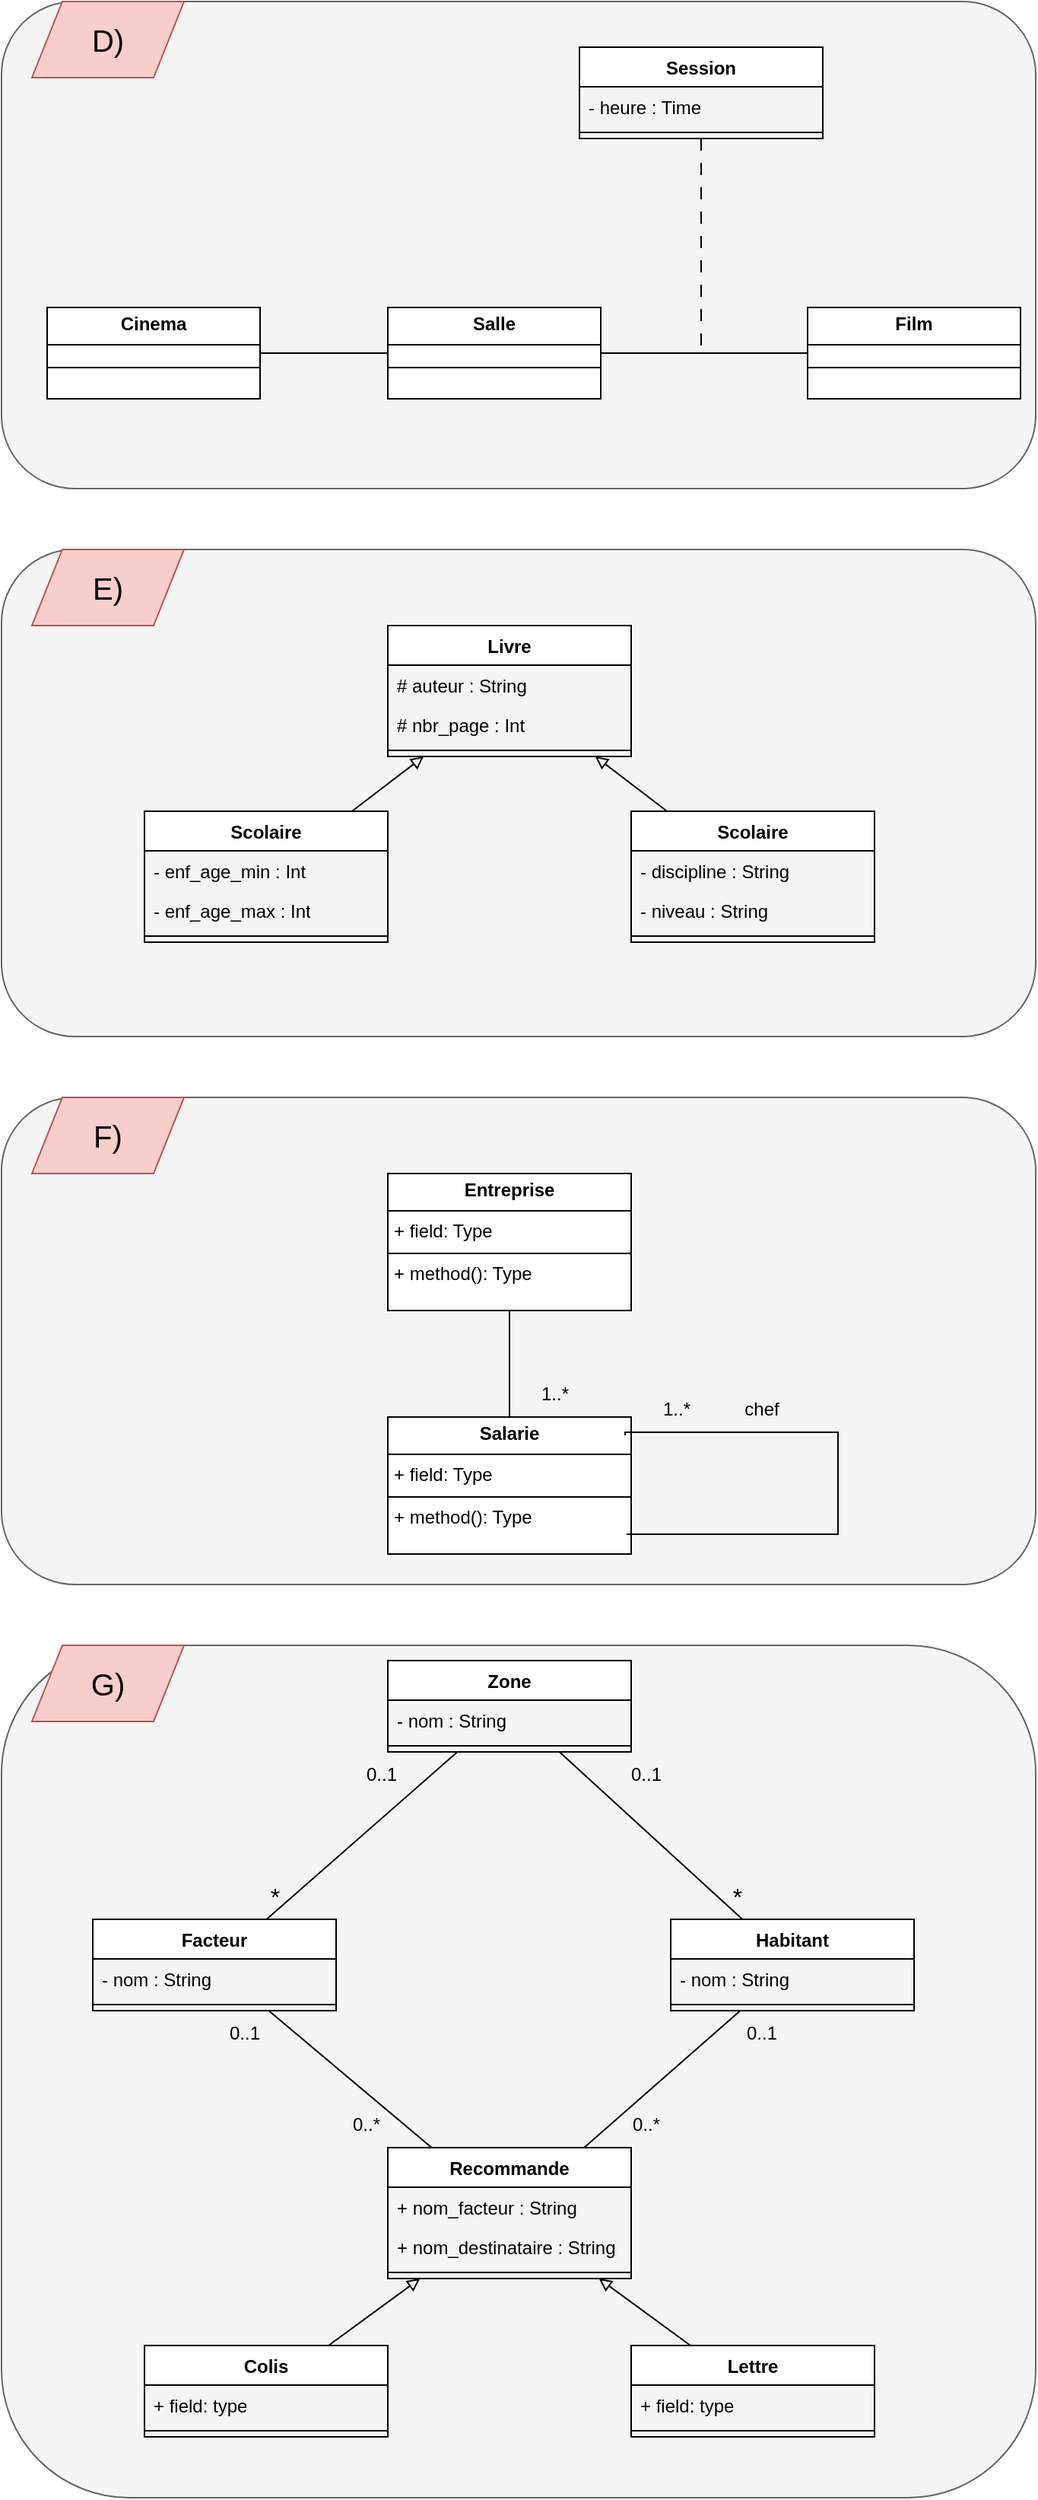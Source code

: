<mxfile version="27.0.6">
  <diagram name="Page-1" id="Q0PIo-2i7bnXa_9pYqrQ">
    <mxGraphModel dx="898" dy="750" grid="1" gridSize="10" guides="1" tooltips="1" connect="1" arrows="1" fold="1" page="1" pageScale="1" pageWidth="827" pageHeight="1169" math="0" shadow="0">
      <root>
        <mxCell id="0" />
        <mxCell id="1" parent="0" />
        <mxCell id="LR8l_ZA1qz5UWRUe_UtI-1" value="" style="rounded=1;whiteSpace=wrap;html=1;fillColor=#f5f5f5;fontColor=#333333;strokeColor=#666666;" parent="1" vertex="1">
          <mxGeometry x="80" y="80" width="680" height="320" as="geometry" />
        </mxCell>
        <mxCell id="LR8l_ZA1qz5UWRUe_UtI-2" value="&lt;font style=&quot;font-size: 20px;&quot;&gt;D)&lt;/font&gt;" style="shape=parallelogram;perimeter=parallelogramPerimeter;whiteSpace=wrap;html=1;fixedSize=1;fillColor=#f8cecc;strokeColor=#b85450;" parent="1" vertex="1">
          <mxGeometry x="100" y="80" width="100" height="50" as="geometry" />
        </mxCell>
        <mxCell id="LR8l_ZA1qz5UWRUe_UtI-4" value="&lt;p style=&quot;margin:0px;margin-top:4px;text-align:center;&quot;&gt;&lt;b&gt;Cinema&lt;/b&gt;&lt;/p&gt;&lt;hr size=&quot;1&quot; style=&quot;border-style:solid;&quot;&gt;&lt;div style=&quot;height:2px;&quot;&gt;&lt;/div&gt;&lt;hr size=&quot;1&quot; style=&quot;border-style:solid;&quot;&gt;&lt;div style=&quot;height:2px;&quot;&gt;&lt;/div&gt;" style="verticalAlign=top;align=left;overflow=fill;html=1;whiteSpace=wrap;" parent="1" vertex="1">
          <mxGeometry x="110" y="281" width="140" height="60" as="geometry" />
        </mxCell>
        <mxCell id="LR8l_ZA1qz5UWRUe_UtI-8" style="rounded=0;orthogonalLoop=1;jettySize=auto;html=1;entryX=1;entryY=0.5;entryDx=0;entryDy=0;endArrow=none;startFill=0;" parent="1" source="LR8l_ZA1qz5UWRUe_UtI-5" target="LR8l_ZA1qz5UWRUe_UtI-4" edge="1">
          <mxGeometry relative="1" as="geometry" />
        </mxCell>
        <mxCell id="2qF_T3SmxSKu9OVV5jv2-1" style="rounded=0;orthogonalLoop=1;jettySize=auto;html=1;entryX=0;entryY=0.5;entryDx=0;entryDy=0;endArrow=none;startFill=0;" parent="1" source="LR8l_ZA1qz5UWRUe_UtI-5" target="LR8l_ZA1qz5UWRUe_UtI-6" edge="1">
          <mxGeometry relative="1" as="geometry" />
        </mxCell>
        <mxCell id="LR8l_ZA1qz5UWRUe_UtI-5" value="&lt;p style=&quot;margin:0px;margin-top:4px;text-align:center;&quot;&gt;&lt;b&gt;Salle&lt;/b&gt;&lt;/p&gt;&lt;hr size=&quot;1&quot; style=&quot;border-style:solid;&quot;&gt;&lt;div style=&quot;height:2px;&quot;&gt;&lt;/div&gt;&lt;hr size=&quot;1&quot; style=&quot;border-style:solid;&quot;&gt;&lt;div style=&quot;height:2px;&quot;&gt;&lt;/div&gt;" style="verticalAlign=top;align=left;overflow=fill;html=1;whiteSpace=wrap;" parent="1" vertex="1">
          <mxGeometry x="334" y="281" width="140" height="60" as="geometry" />
        </mxCell>
        <mxCell id="LR8l_ZA1qz5UWRUe_UtI-6" value="&lt;p style=&quot;margin:0px;margin-top:4px;text-align:center;&quot;&gt;&lt;b&gt;Film&lt;/b&gt;&lt;/p&gt;&lt;hr size=&quot;1&quot; style=&quot;border-style:solid;&quot;&gt;&lt;div style=&quot;height:2px;&quot;&gt;&lt;/div&gt;&lt;hr size=&quot;1&quot; style=&quot;border-style:solid;&quot;&gt;&lt;div style=&quot;height:2px;&quot;&gt;&lt;/div&gt;" style="verticalAlign=top;align=left;overflow=fill;html=1;whiteSpace=wrap;" parent="1" vertex="1">
          <mxGeometry x="610" y="281" width="140" height="60" as="geometry" />
        </mxCell>
        <mxCell id="LR8l_ZA1qz5UWRUe_UtI-9" value="" style="rounded=1;whiteSpace=wrap;html=1;fillColor=#f5f5f5;fontColor=#333333;strokeColor=#666666;" parent="1" vertex="1">
          <mxGeometry x="80" y="440" width="680" height="320" as="geometry" />
        </mxCell>
        <mxCell id="LR8l_ZA1qz5UWRUe_UtI-10" value="&lt;font style=&quot;font-size: 20px;&quot;&gt;E)&lt;/font&gt;" style="shape=parallelogram;perimeter=parallelogramPerimeter;whiteSpace=wrap;html=1;fixedSize=1;fillColor=#f8cecc;strokeColor=#b85450;" parent="1" vertex="1">
          <mxGeometry x="100" y="440" width="100" height="50" as="geometry" />
        </mxCell>
        <mxCell id="LR8l_ZA1qz5UWRUe_UtI-11" value="" style="rounded=1;whiteSpace=wrap;html=1;fillColor=#f5f5f5;fontColor=#333333;strokeColor=#666666;" parent="1" vertex="1">
          <mxGeometry x="80" y="800" width="680" height="320" as="geometry" />
        </mxCell>
        <mxCell id="LR8l_ZA1qz5UWRUe_UtI-12" value="&lt;font style=&quot;font-size: 20px;&quot;&gt;F)&lt;/font&gt;" style="shape=parallelogram;perimeter=parallelogramPerimeter;whiteSpace=wrap;html=1;fixedSize=1;fillColor=#f8cecc;strokeColor=#b85450;" parent="1" vertex="1">
          <mxGeometry x="100" y="800" width="100" height="50" as="geometry" />
        </mxCell>
        <mxCell id="LR8l_ZA1qz5UWRUe_UtI-13" value="" style="rounded=1;whiteSpace=wrap;html=1;fillColor=#f5f5f5;fontColor=#333333;strokeColor=#666666;" parent="1" vertex="1">
          <mxGeometry x="80" y="1160" width="680" height="560" as="geometry" />
        </mxCell>
        <mxCell id="LR8l_ZA1qz5UWRUe_UtI-14" value="&lt;font style=&quot;font-size: 20px;&quot;&gt;G)&lt;/font&gt;" style="shape=parallelogram;perimeter=parallelogramPerimeter;whiteSpace=wrap;html=1;fixedSize=1;fillColor=#f8cecc;strokeColor=#b85450;" parent="1" vertex="1">
          <mxGeometry x="100" y="1160" width="100" height="50" as="geometry" />
        </mxCell>
        <mxCell id="hNnfSYcbuitZRMs8XukD-15" style="rounded=0;orthogonalLoop=1;jettySize=auto;html=1;endArrow=block;endFill=0;" parent="1" source="hNnfSYcbuitZRMs8XukD-9" target="2qF_T3SmxSKu9OVV5jv2-13" edge="1">
          <mxGeometry relative="1" as="geometry">
            <mxPoint x="414" y="550" as="targetPoint" />
          </mxGeometry>
        </mxCell>
        <mxCell id="hNnfSYcbuitZRMs8XukD-9" value="Scolaire" style="swimlane;fontStyle=1;align=center;verticalAlign=top;childLayout=stackLayout;horizontal=1;startSize=26;horizontalStack=0;resizeParent=1;resizeParentMax=0;resizeLast=0;collapsible=1;marginBottom=0;whiteSpace=wrap;html=1;" parent="1" vertex="1">
          <mxGeometry x="494" y="612" width="160" height="86" as="geometry" />
        </mxCell>
        <mxCell id="hNnfSYcbuitZRMs8XukD-10" value="- discipline : String" style="text;strokeColor=none;fillColor=none;align=left;verticalAlign=top;spacingLeft=4;spacingRight=4;overflow=hidden;rotatable=0;points=[[0,0.5],[1,0.5]];portConstraint=eastwest;whiteSpace=wrap;html=1;" parent="hNnfSYcbuitZRMs8XukD-9" vertex="1">
          <mxGeometry y="26" width="160" height="26" as="geometry" />
        </mxCell>
        <mxCell id="hNnfSYcbuitZRMs8XukD-13" value="- niveau : String" style="text;strokeColor=none;fillColor=none;align=left;verticalAlign=top;spacingLeft=4;spacingRight=4;overflow=hidden;rotatable=0;points=[[0,0.5],[1,0.5]];portConstraint=eastwest;whiteSpace=wrap;html=1;" parent="hNnfSYcbuitZRMs8XukD-9" vertex="1">
          <mxGeometry y="52" width="160" height="26" as="geometry" />
        </mxCell>
        <mxCell id="hNnfSYcbuitZRMs8XukD-11" value="" style="line;strokeWidth=1;fillColor=none;align=left;verticalAlign=middle;spacingTop=-1;spacingLeft=3;spacingRight=3;rotatable=0;labelPosition=right;points=[];portConstraint=eastwest;strokeColor=inherit;" parent="hNnfSYcbuitZRMs8XukD-9" vertex="1">
          <mxGeometry y="78" width="160" height="8" as="geometry" />
        </mxCell>
        <mxCell id="hNnfSYcbuitZRMs8XukD-22" style="rounded=0;orthogonalLoop=1;jettySize=auto;html=1;endArrow=block;endFill=0;" parent="1" source="hNnfSYcbuitZRMs8XukD-17" target="2qF_T3SmxSKu9OVV5jv2-13" edge="1">
          <mxGeometry relative="1" as="geometry">
            <mxPoint x="414" y="550" as="targetPoint" />
          </mxGeometry>
        </mxCell>
        <mxCell id="hNnfSYcbuitZRMs8XukD-17" value="Scolaire" style="swimlane;fontStyle=1;align=center;verticalAlign=top;childLayout=stackLayout;horizontal=1;startSize=26;horizontalStack=0;resizeParent=1;resizeParentMax=0;resizeLast=0;collapsible=1;marginBottom=0;whiteSpace=wrap;html=1;" parent="1" vertex="1">
          <mxGeometry x="174" y="612" width="160" height="86" as="geometry" />
        </mxCell>
        <mxCell id="hNnfSYcbuitZRMs8XukD-18" value="- enf_age_min : Int" style="text;strokeColor=none;fillColor=none;align=left;verticalAlign=top;spacingLeft=4;spacingRight=4;overflow=hidden;rotatable=0;points=[[0,0.5],[1,0.5]];portConstraint=eastwest;whiteSpace=wrap;html=1;" parent="hNnfSYcbuitZRMs8XukD-17" vertex="1">
          <mxGeometry y="26" width="160" height="26" as="geometry" />
        </mxCell>
        <mxCell id="hNnfSYcbuitZRMs8XukD-19" value="- enf_age_max : Int" style="text;strokeColor=none;fillColor=none;align=left;verticalAlign=top;spacingLeft=4;spacingRight=4;overflow=hidden;rotatable=0;points=[[0,0.5],[1,0.5]];portConstraint=eastwest;whiteSpace=wrap;html=1;" parent="hNnfSYcbuitZRMs8XukD-17" vertex="1">
          <mxGeometry y="52" width="160" height="26" as="geometry" />
        </mxCell>
        <mxCell id="hNnfSYcbuitZRMs8XukD-20" value="" style="line;strokeWidth=1;fillColor=none;align=left;verticalAlign=middle;spacingTop=-1;spacingLeft=3;spacingRight=3;rotatable=0;labelPosition=right;points=[];portConstraint=eastwest;strokeColor=inherit;" parent="hNnfSYcbuitZRMs8XukD-17" vertex="1">
          <mxGeometry y="78" width="160" height="8" as="geometry" />
        </mxCell>
        <mxCell id="2qF_T3SmxSKu9OVV5jv2-56" style="rounded=0;orthogonalLoop=1;jettySize=auto;html=1;entryX=0.5;entryY=0;entryDx=0;entryDy=0;endArrow=none;startFill=0;" parent="1" source="hNnfSYcbuitZRMs8XukD-23" target="hNnfSYcbuitZRMs8XukD-24" edge="1">
          <mxGeometry relative="1" as="geometry" />
        </mxCell>
        <mxCell id="hNnfSYcbuitZRMs8XukD-23" value="&lt;p style=&quot;margin:0px;margin-top:4px;text-align:center;&quot;&gt;&lt;b&gt;Entreprise&lt;/b&gt;&lt;/p&gt;&lt;hr size=&quot;1&quot; style=&quot;border-style:solid;&quot;&gt;&lt;p style=&quot;margin:0px;margin-left:4px;&quot;&gt;+ field: Type&lt;/p&gt;&lt;hr size=&quot;1&quot; style=&quot;border-style:solid;&quot;&gt;&lt;p style=&quot;margin:0px;margin-left:4px;&quot;&gt;+ method(): Type&lt;/p&gt;" style="verticalAlign=top;align=left;overflow=fill;html=1;whiteSpace=wrap;" parent="1" vertex="1">
          <mxGeometry x="334" y="850" width="160" height="90" as="geometry" />
        </mxCell>
        <mxCell id="hNnfSYcbuitZRMs8XukD-24" value="&lt;p style=&quot;margin:0px;margin-top:4px;text-align:center;&quot;&gt;&lt;b&gt;Salarie&lt;/b&gt;&lt;/p&gt;&lt;hr size=&quot;1&quot; style=&quot;border-style:solid;&quot;&gt;&lt;p style=&quot;margin:0px;margin-left:4px;&quot;&gt;+ field: Type&lt;/p&gt;&lt;hr size=&quot;1&quot; style=&quot;border-style:solid;&quot;&gt;&lt;p style=&quot;margin:0px;margin-left:4px;&quot;&gt;+ method(): Type&lt;/p&gt;" style="verticalAlign=top;align=left;overflow=fill;html=1;whiteSpace=wrap;" parent="1" vertex="1">
          <mxGeometry x="334" y="1010" width="160" height="90" as="geometry" />
        </mxCell>
        <mxCell id="2qF_T3SmxSKu9OVV5jv2-3" style="rounded=0;orthogonalLoop=1;jettySize=auto;html=1;endArrow=none;startFill=0;dashed=1;dashPattern=8 8;" parent="1" source="2qF_T3SmxSKu9OVV5jv2-9" edge="1">
          <mxGeometry relative="1" as="geometry">
            <mxPoint x="540" y="310" as="targetPoint" />
            <mxPoint x="622.353" y="100" as="sourcePoint" />
          </mxGeometry>
        </mxCell>
        <mxCell id="2qF_T3SmxSKu9OVV5jv2-9" value="Session" style="swimlane;fontStyle=1;align=center;verticalAlign=top;childLayout=stackLayout;horizontal=1;startSize=26;horizontalStack=0;resizeParent=1;resizeParentMax=0;resizeLast=0;collapsible=1;marginBottom=0;whiteSpace=wrap;html=1;" parent="1" vertex="1">
          <mxGeometry x="460" y="110" width="160" height="60" as="geometry" />
        </mxCell>
        <mxCell id="2qF_T3SmxSKu9OVV5jv2-10" value="- heure : Time&amp;nbsp;" style="text;strokeColor=none;fillColor=none;align=left;verticalAlign=top;spacingLeft=4;spacingRight=4;overflow=hidden;rotatable=0;points=[[0,0.5],[1,0.5]];portConstraint=eastwest;whiteSpace=wrap;html=1;" parent="2qF_T3SmxSKu9OVV5jv2-9" vertex="1">
          <mxGeometry y="26" width="160" height="26" as="geometry" />
        </mxCell>
        <mxCell id="2qF_T3SmxSKu9OVV5jv2-11" value="" style="line;strokeWidth=1;fillColor=none;align=left;verticalAlign=middle;spacingTop=-1;spacingLeft=3;spacingRight=3;rotatable=0;labelPosition=right;points=[];portConstraint=eastwest;strokeColor=inherit;" parent="2qF_T3SmxSKu9OVV5jv2-9" vertex="1">
          <mxGeometry y="52" width="160" height="8" as="geometry" />
        </mxCell>
        <mxCell id="2qF_T3SmxSKu9OVV5jv2-13" value="Livre" style="swimlane;fontStyle=1;align=center;verticalAlign=top;childLayout=stackLayout;horizontal=1;startSize=26;horizontalStack=0;resizeParent=1;resizeParentMax=0;resizeLast=0;collapsible=1;marginBottom=0;whiteSpace=wrap;html=1;" parent="1" vertex="1">
          <mxGeometry x="334" y="490" width="160" height="86" as="geometry" />
        </mxCell>
        <mxCell id="2qF_T3SmxSKu9OVV5jv2-14" value="# auteur : String&lt;div&gt;&lt;br&gt;&lt;/div&gt;" style="text;strokeColor=none;fillColor=none;align=left;verticalAlign=top;spacingLeft=4;spacingRight=4;overflow=hidden;rotatable=0;points=[[0,0.5],[1,0.5]];portConstraint=eastwest;whiteSpace=wrap;html=1;" parent="2qF_T3SmxSKu9OVV5jv2-13" vertex="1">
          <mxGeometry y="26" width="160" height="26" as="geometry" />
        </mxCell>
        <mxCell id="2qF_T3SmxSKu9OVV5jv2-17" value="# nbr_page : Int" style="text;strokeColor=none;fillColor=none;align=left;verticalAlign=top;spacingLeft=4;spacingRight=4;overflow=hidden;rotatable=0;points=[[0,0.5],[1,0.5]];portConstraint=eastwest;whiteSpace=wrap;html=1;" parent="2qF_T3SmxSKu9OVV5jv2-13" vertex="1">
          <mxGeometry y="52" width="160" height="26" as="geometry" />
        </mxCell>
        <mxCell id="2qF_T3SmxSKu9OVV5jv2-15" value="" style="line;strokeWidth=1;fillColor=none;align=left;verticalAlign=middle;spacingTop=-1;spacingLeft=3;spacingRight=3;rotatable=0;labelPosition=right;points=[];portConstraint=eastwest;strokeColor=inherit;" parent="2qF_T3SmxSKu9OVV5jv2-13" vertex="1">
          <mxGeometry y="78" width="160" height="8" as="geometry" />
        </mxCell>
        <mxCell id="2qF_T3SmxSKu9OVV5jv2-46" style="rounded=0;orthogonalLoop=1;jettySize=auto;html=1;endArrow=none;startFill=0;" parent="1" source="2qF_T3SmxSKu9OVV5jv2-18" target="2qF_T3SmxSKu9OVV5jv2-40" edge="1">
          <mxGeometry relative="1" as="geometry" />
        </mxCell>
        <mxCell id="2qF_T3SmxSKu9OVV5jv2-47" style="rounded=0;orthogonalLoop=1;jettySize=auto;html=1;endArrow=none;startFill=0;" parent="1" source="2qF_T3SmxSKu9OVV5jv2-18" target="2qF_T3SmxSKu9OVV5jv2-36" edge="1">
          <mxGeometry relative="1" as="geometry" />
        </mxCell>
        <mxCell id="2qF_T3SmxSKu9OVV5jv2-18" value="Recommande" style="swimlane;fontStyle=1;align=center;verticalAlign=top;childLayout=stackLayout;horizontal=1;startSize=26;horizontalStack=0;resizeParent=1;resizeParentMax=0;resizeLast=0;collapsible=1;marginBottom=0;whiteSpace=wrap;html=1;" parent="1" vertex="1">
          <mxGeometry x="334" y="1490" width="160" height="86" as="geometry" />
        </mxCell>
        <mxCell id="2qF_T3SmxSKu9OVV5jv2-19" value="+ nom_facteur : String" style="text;strokeColor=none;fillColor=none;align=left;verticalAlign=top;spacingLeft=4;spacingRight=4;overflow=hidden;rotatable=0;points=[[0,0.5],[1,0.5]];portConstraint=eastwest;whiteSpace=wrap;html=1;" parent="2qF_T3SmxSKu9OVV5jv2-18" vertex="1">
          <mxGeometry y="26" width="160" height="26" as="geometry" />
        </mxCell>
        <mxCell id="K8MC5bdhONwPJp8e-tmG-1" value="+ nom_destinataire : String" style="text;strokeColor=none;fillColor=none;align=left;verticalAlign=top;spacingLeft=4;spacingRight=4;overflow=hidden;rotatable=0;points=[[0,0.5],[1,0.5]];portConstraint=eastwest;whiteSpace=wrap;html=1;" vertex="1" parent="2qF_T3SmxSKu9OVV5jv2-18">
          <mxGeometry y="52" width="160" height="26" as="geometry" />
        </mxCell>
        <mxCell id="2qF_T3SmxSKu9OVV5jv2-20" value="" style="line;strokeWidth=1;fillColor=none;align=left;verticalAlign=middle;spacingTop=-1;spacingLeft=3;spacingRight=3;rotatable=0;labelPosition=right;points=[];portConstraint=eastwest;strokeColor=inherit;" parent="2qF_T3SmxSKu9OVV5jv2-18" vertex="1">
          <mxGeometry y="78" width="160" height="8" as="geometry" />
        </mxCell>
        <mxCell id="2qF_T3SmxSKu9OVV5jv2-31" style="rounded=0;orthogonalLoop=1;jettySize=auto;html=1;endArrow=block;endFill=0;" parent="1" source="2qF_T3SmxSKu9OVV5jv2-22" target="2qF_T3SmxSKu9OVV5jv2-18" edge="1">
          <mxGeometry relative="1" as="geometry" />
        </mxCell>
        <mxCell id="2qF_T3SmxSKu9OVV5jv2-22" value="Colis" style="swimlane;fontStyle=1;align=center;verticalAlign=top;childLayout=stackLayout;horizontal=1;startSize=26;horizontalStack=0;resizeParent=1;resizeParentMax=0;resizeLast=0;collapsible=1;marginBottom=0;whiteSpace=wrap;html=1;" parent="1" vertex="1">
          <mxGeometry x="174" y="1620" width="160" height="60" as="geometry" />
        </mxCell>
        <mxCell id="2qF_T3SmxSKu9OVV5jv2-23" value="+ field: type" style="text;strokeColor=none;fillColor=none;align=left;verticalAlign=top;spacingLeft=4;spacingRight=4;overflow=hidden;rotatable=0;points=[[0,0.5],[1,0.5]];portConstraint=eastwest;whiteSpace=wrap;html=1;" parent="2qF_T3SmxSKu9OVV5jv2-22" vertex="1">
          <mxGeometry y="26" width="160" height="26" as="geometry" />
        </mxCell>
        <mxCell id="2qF_T3SmxSKu9OVV5jv2-24" value="" style="line;strokeWidth=1;fillColor=none;align=left;verticalAlign=middle;spacingTop=-1;spacingLeft=3;spacingRight=3;rotatable=0;labelPosition=right;points=[];portConstraint=eastwest;strokeColor=inherit;" parent="2qF_T3SmxSKu9OVV5jv2-22" vertex="1">
          <mxGeometry y="52" width="160" height="8" as="geometry" />
        </mxCell>
        <mxCell id="2qF_T3SmxSKu9OVV5jv2-30" style="rounded=0;orthogonalLoop=1;jettySize=auto;html=1;endArrow=block;endFill=0;" parent="1" source="2qF_T3SmxSKu9OVV5jv2-26" target="2qF_T3SmxSKu9OVV5jv2-18" edge="1">
          <mxGeometry relative="1" as="geometry" />
        </mxCell>
        <mxCell id="2qF_T3SmxSKu9OVV5jv2-26" value="Lettre" style="swimlane;fontStyle=1;align=center;verticalAlign=top;childLayout=stackLayout;horizontal=1;startSize=26;horizontalStack=0;resizeParent=1;resizeParentMax=0;resizeLast=0;collapsible=1;marginBottom=0;whiteSpace=wrap;html=1;" parent="1" vertex="1">
          <mxGeometry x="494" y="1620" width="160" height="60" as="geometry" />
        </mxCell>
        <mxCell id="2qF_T3SmxSKu9OVV5jv2-27" value="+ field: type" style="text;strokeColor=none;fillColor=none;align=left;verticalAlign=top;spacingLeft=4;spacingRight=4;overflow=hidden;rotatable=0;points=[[0,0.5],[1,0.5]];portConstraint=eastwest;whiteSpace=wrap;html=1;" parent="2qF_T3SmxSKu9OVV5jv2-26" vertex="1">
          <mxGeometry y="26" width="160" height="26" as="geometry" />
        </mxCell>
        <mxCell id="2qF_T3SmxSKu9OVV5jv2-28" value="" style="line;strokeWidth=1;fillColor=none;align=left;verticalAlign=middle;spacingTop=-1;spacingLeft=3;spacingRight=3;rotatable=0;labelPosition=right;points=[];portConstraint=eastwest;strokeColor=inherit;" parent="2qF_T3SmxSKu9OVV5jv2-26" vertex="1">
          <mxGeometry y="52" width="160" height="8" as="geometry" />
        </mxCell>
        <mxCell id="2qF_T3SmxSKu9OVV5jv2-32" value="Zone" style="swimlane;fontStyle=1;align=center;verticalAlign=top;childLayout=stackLayout;horizontal=1;startSize=26;horizontalStack=0;resizeParent=1;resizeParentMax=0;resizeLast=0;collapsible=1;marginBottom=0;whiteSpace=wrap;html=1;" parent="1" vertex="1">
          <mxGeometry x="334" y="1170" width="160" height="60" as="geometry" />
        </mxCell>
        <mxCell id="2qF_T3SmxSKu9OVV5jv2-33" value="- nom : String" style="text;strokeColor=none;fillColor=none;align=left;verticalAlign=top;spacingLeft=4;spacingRight=4;overflow=hidden;rotatable=0;points=[[0,0.5],[1,0.5]];portConstraint=eastwest;whiteSpace=wrap;html=1;" parent="2qF_T3SmxSKu9OVV5jv2-32" vertex="1">
          <mxGeometry y="26" width="160" height="26" as="geometry" />
        </mxCell>
        <mxCell id="2qF_T3SmxSKu9OVV5jv2-34" value="" style="line;strokeWidth=1;fillColor=none;align=left;verticalAlign=middle;spacingTop=-1;spacingLeft=3;spacingRight=3;rotatable=0;labelPosition=right;points=[];portConstraint=eastwest;strokeColor=inherit;" parent="2qF_T3SmxSKu9OVV5jv2-32" vertex="1">
          <mxGeometry y="52" width="160" height="8" as="geometry" />
        </mxCell>
        <mxCell id="2qF_T3SmxSKu9OVV5jv2-44" style="rounded=0;orthogonalLoop=1;jettySize=auto;html=1;endArrow=none;startFill=0;" parent="1" source="2qF_T3SmxSKu9OVV5jv2-36" target="2qF_T3SmxSKu9OVV5jv2-32" edge="1">
          <mxGeometry relative="1" as="geometry" />
        </mxCell>
        <mxCell id="2qF_T3SmxSKu9OVV5jv2-36" value="Facteur" style="swimlane;fontStyle=1;align=center;verticalAlign=top;childLayout=stackLayout;horizontal=1;startSize=26;horizontalStack=0;resizeParent=1;resizeParentMax=0;resizeLast=0;collapsible=1;marginBottom=0;whiteSpace=wrap;html=1;" parent="1" vertex="1">
          <mxGeometry x="140" y="1340" width="160" height="60" as="geometry" />
        </mxCell>
        <mxCell id="2qF_T3SmxSKu9OVV5jv2-37" value="- nom : String" style="text;strokeColor=none;fillColor=none;align=left;verticalAlign=top;spacingLeft=4;spacingRight=4;overflow=hidden;rotatable=0;points=[[0,0.5],[1,0.5]];portConstraint=eastwest;whiteSpace=wrap;html=1;" parent="2qF_T3SmxSKu9OVV5jv2-36" vertex="1">
          <mxGeometry y="26" width="160" height="26" as="geometry" />
        </mxCell>
        <mxCell id="2qF_T3SmxSKu9OVV5jv2-38" value="" style="line;strokeWidth=1;fillColor=none;align=left;verticalAlign=middle;spacingTop=-1;spacingLeft=3;spacingRight=3;rotatable=0;labelPosition=right;points=[];portConstraint=eastwest;strokeColor=inherit;" parent="2qF_T3SmxSKu9OVV5jv2-36" vertex="1">
          <mxGeometry y="52" width="160" height="8" as="geometry" />
        </mxCell>
        <mxCell id="2qF_T3SmxSKu9OVV5jv2-45" style="rounded=0;orthogonalLoop=1;jettySize=auto;html=1;endArrow=none;startFill=0;" parent="1" source="2qF_T3SmxSKu9OVV5jv2-40" target="2qF_T3SmxSKu9OVV5jv2-32" edge="1">
          <mxGeometry relative="1" as="geometry" />
        </mxCell>
        <mxCell id="2qF_T3SmxSKu9OVV5jv2-40" value="Habitant" style="swimlane;fontStyle=1;align=center;verticalAlign=top;childLayout=stackLayout;horizontal=1;startSize=26;horizontalStack=0;resizeParent=1;resizeParentMax=0;resizeLast=0;collapsible=1;marginBottom=0;whiteSpace=wrap;html=1;" parent="1" vertex="1">
          <mxGeometry x="520" y="1340" width="160" height="60" as="geometry" />
        </mxCell>
        <mxCell id="2qF_T3SmxSKu9OVV5jv2-41" value="- nom : String" style="text;strokeColor=none;fillColor=none;align=left;verticalAlign=top;spacingLeft=4;spacingRight=4;overflow=hidden;rotatable=0;points=[[0,0.5],[1,0.5]];portConstraint=eastwest;whiteSpace=wrap;html=1;" parent="2qF_T3SmxSKu9OVV5jv2-40" vertex="1">
          <mxGeometry y="26" width="160" height="26" as="geometry" />
        </mxCell>
        <mxCell id="2qF_T3SmxSKu9OVV5jv2-42" value="" style="line;strokeWidth=1;fillColor=none;align=left;verticalAlign=middle;spacingTop=-1;spacingLeft=3;spacingRight=3;rotatable=0;labelPosition=right;points=[];portConstraint=eastwest;strokeColor=inherit;" parent="2qF_T3SmxSKu9OVV5jv2-40" vertex="1">
          <mxGeometry y="52" width="160" height="8" as="geometry" />
        </mxCell>
        <mxCell id="2qF_T3SmxSKu9OVV5jv2-48" value="&lt;font style=&quot;font-size: 16px;&quot;&gt;*&lt;/font&gt;" style="text;html=1;align=center;verticalAlign=middle;whiteSpace=wrap;rounded=0;" parent="1" vertex="1">
          <mxGeometry x="230" y="1310" width="60" height="30" as="geometry" />
        </mxCell>
        <mxCell id="2qF_T3SmxSKu9OVV5jv2-49" value="0..1" style="text;html=1;align=center;verticalAlign=middle;whiteSpace=wrap;rounded=0;" parent="1" vertex="1">
          <mxGeometry x="300" y="1230" width="60" height="30" as="geometry" />
        </mxCell>
        <mxCell id="2qF_T3SmxSKu9OVV5jv2-50" value="0..1" style="text;html=1;align=center;verticalAlign=middle;whiteSpace=wrap;rounded=0;" parent="1" vertex="1">
          <mxGeometry x="474" y="1230" width="60" height="30" as="geometry" />
        </mxCell>
        <mxCell id="2qF_T3SmxSKu9OVV5jv2-51" value="&lt;font style=&quot;font-size: 16px;&quot;&gt;*&lt;/font&gt;" style="text;html=1;align=center;verticalAlign=middle;whiteSpace=wrap;rounded=0;" parent="1" vertex="1">
          <mxGeometry x="534" y="1310" width="60" height="30" as="geometry" />
        </mxCell>
        <mxCell id="2qF_T3SmxSKu9OVV5jv2-52" value="0..1" style="text;html=1;align=center;verticalAlign=middle;whiteSpace=wrap;rounded=0;" parent="1" vertex="1">
          <mxGeometry x="550" y="1400" width="60" height="30" as="geometry" />
        </mxCell>
        <mxCell id="2qF_T3SmxSKu9OVV5jv2-53" value="0..1" style="text;html=1;align=center;verticalAlign=middle;whiteSpace=wrap;rounded=0;" parent="1" vertex="1">
          <mxGeometry x="210" y="1400" width="60" height="30" as="geometry" />
        </mxCell>
        <mxCell id="2qF_T3SmxSKu9OVV5jv2-54" value="0..*" style="text;html=1;align=center;verticalAlign=middle;whiteSpace=wrap;rounded=0;" parent="1" vertex="1">
          <mxGeometry x="474" y="1460" width="60" height="30" as="geometry" />
        </mxCell>
        <mxCell id="2qF_T3SmxSKu9OVV5jv2-55" value="0..*" style="text;html=1;align=center;verticalAlign=middle;whiteSpace=wrap;rounded=0;" parent="1" vertex="1">
          <mxGeometry x="290" y="1460" width="60" height="30" as="geometry" />
        </mxCell>
        <mxCell id="2qF_T3SmxSKu9OVV5jv2-57" value="1..*" style="text;html=1;align=center;verticalAlign=middle;whiteSpace=wrap;rounded=0;" parent="1" vertex="1">
          <mxGeometry x="414" y="980" width="60" height="30" as="geometry" />
        </mxCell>
        <mxCell id="2qF_T3SmxSKu9OVV5jv2-59" style="edgeStyle=orthogonalEdgeStyle;rounded=0;orthogonalLoop=1;jettySize=auto;html=1;exitX=0.975;exitY=0.133;exitDx=0;exitDy=0;exitPerimeter=0;entryX=0.981;entryY=0.856;entryDx=0;entryDy=0;entryPerimeter=0;endArrow=none;startFill=0;" parent="1" source="hNnfSYcbuitZRMs8XukD-24" target="hNnfSYcbuitZRMs8XukD-24" edge="1">
          <mxGeometry relative="1" as="geometry">
            <Array as="points">
              <mxPoint x="490" y="1020" />
              <mxPoint x="630" y="1020" />
              <mxPoint x="630" y="1087" />
            </Array>
          </mxGeometry>
        </mxCell>
        <mxCell id="2qF_T3SmxSKu9OVV5jv2-60" value="1..*" style="text;html=1;align=center;verticalAlign=middle;whiteSpace=wrap;rounded=0;" parent="1" vertex="1">
          <mxGeometry x="494" y="990" width="60" height="30" as="geometry" />
        </mxCell>
        <mxCell id="2qF_T3SmxSKu9OVV5jv2-61" value="chef" style="text;html=1;align=center;verticalAlign=middle;whiteSpace=wrap;rounded=0;" parent="1" vertex="1">
          <mxGeometry x="550" y="990" width="60" height="30" as="geometry" />
        </mxCell>
      </root>
    </mxGraphModel>
  </diagram>
</mxfile>
